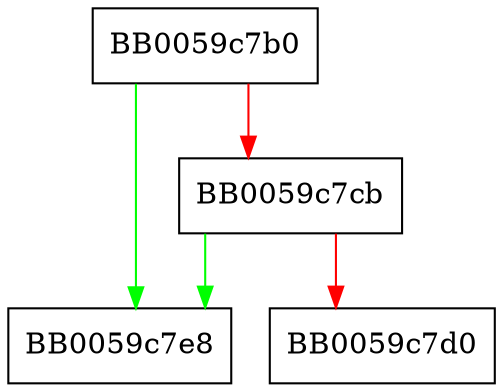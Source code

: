digraph OSSL_DECODER_export {
  node [shape="box"];
  graph [splines=ortho];
  BB0059c7b0 -> BB0059c7e8 [color="green"];
  BB0059c7b0 -> BB0059c7cb [color="red"];
  BB0059c7cb -> BB0059c7e8 [color="green"];
  BB0059c7cb -> BB0059c7d0 [color="red"];
}